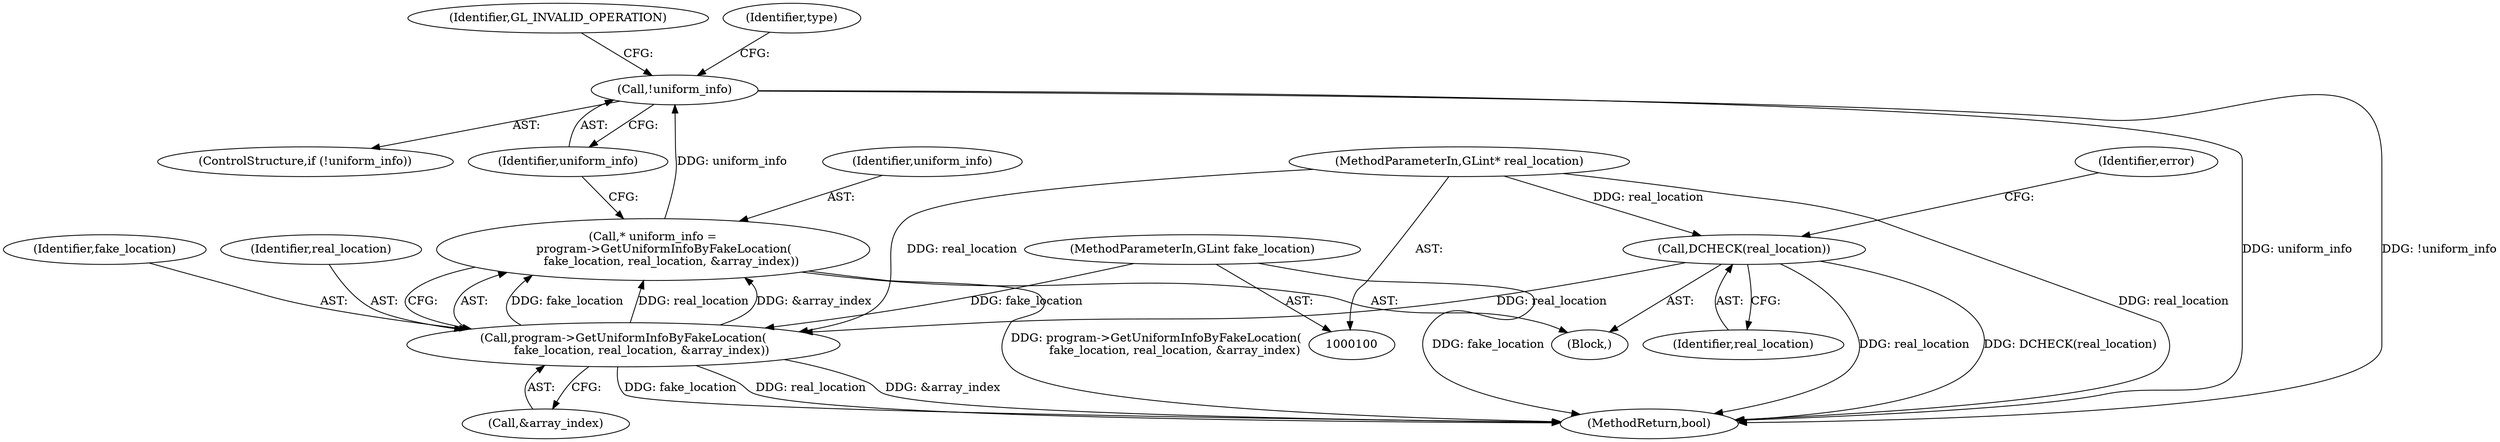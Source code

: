 digraph "0_Chrome_181c7400b2bf50ba02ac77149749fb419b4d4797@pointer" {
"1000183" [label="(Call,!uniform_info)"];
"1000175" [label="(Call,* uniform_info =\n      program->GetUniformInfoByFakeLocation(\n          fake_location, real_location, &array_index))"];
"1000177" [label="(Call,program->GetUniformInfoByFakeLocation(\n          fake_location, real_location, &array_index))"];
"1000102" [label="(MethodParameterIn,GLint fake_location)"];
"1000120" [label="(Call,DCHECK(real_location))"];
"1000106" [label="(MethodParameterIn,GLint* real_location)"];
"1000183" [label="(Call,!uniform_info)"];
"1000182" [label="(ControlStructure,if (!uniform_info))"];
"1000180" [label="(Call,&array_index)"];
"1000176" [label="(Identifier,uniform_info)"];
"1000178" [label="(Identifier,fake_location)"];
"1000179" [label="(Identifier,real_location)"];
"1000175" [label="(Call,* uniform_info =\n      program->GetUniformInfoByFakeLocation(\n          fake_location, real_location, &array_index))"];
"1000111" [label="(Block,)"];
"1000187" [label="(Identifier,GL_INVALID_OPERATION)"];
"1000124" [label="(Identifier,error)"];
"1000120" [label="(Call,DCHECK(real_location))"];
"1000184" [label="(Identifier,uniform_info)"];
"1000106" [label="(MethodParameterIn,GLint* real_location)"];
"1000102" [label="(MethodParameterIn,GLint fake_location)"];
"1000177" [label="(Call,program->GetUniformInfoByFakeLocation(\n          fake_location, real_location, &array_index))"];
"1000121" [label="(Identifier,real_location)"];
"1000239" [label="(MethodReturn,bool)"];
"1000194" [label="(Identifier,type)"];
"1000183" -> "1000182"  [label="AST: "];
"1000183" -> "1000184"  [label="CFG: "];
"1000184" -> "1000183"  [label="AST: "];
"1000187" -> "1000183"  [label="CFG: "];
"1000194" -> "1000183"  [label="CFG: "];
"1000183" -> "1000239"  [label="DDG: uniform_info"];
"1000183" -> "1000239"  [label="DDG: !uniform_info"];
"1000175" -> "1000183"  [label="DDG: uniform_info"];
"1000175" -> "1000111"  [label="AST: "];
"1000175" -> "1000177"  [label="CFG: "];
"1000176" -> "1000175"  [label="AST: "];
"1000177" -> "1000175"  [label="AST: "];
"1000184" -> "1000175"  [label="CFG: "];
"1000175" -> "1000239"  [label="DDG: program->GetUniformInfoByFakeLocation(\n          fake_location, real_location, &array_index)"];
"1000177" -> "1000175"  [label="DDG: fake_location"];
"1000177" -> "1000175"  [label="DDG: real_location"];
"1000177" -> "1000175"  [label="DDG: &array_index"];
"1000177" -> "1000180"  [label="CFG: "];
"1000178" -> "1000177"  [label="AST: "];
"1000179" -> "1000177"  [label="AST: "];
"1000180" -> "1000177"  [label="AST: "];
"1000177" -> "1000239"  [label="DDG: fake_location"];
"1000177" -> "1000239"  [label="DDG: real_location"];
"1000177" -> "1000239"  [label="DDG: &array_index"];
"1000102" -> "1000177"  [label="DDG: fake_location"];
"1000120" -> "1000177"  [label="DDG: real_location"];
"1000106" -> "1000177"  [label="DDG: real_location"];
"1000102" -> "1000100"  [label="AST: "];
"1000102" -> "1000239"  [label="DDG: fake_location"];
"1000120" -> "1000111"  [label="AST: "];
"1000120" -> "1000121"  [label="CFG: "];
"1000121" -> "1000120"  [label="AST: "];
"1000124" -> "1000120"  [label="CFG: "];
"1000120" -> "1000239"  [label="DDG: real_location"];
"1000120" -> "1000239"  [label="DDG: DCHECK(real_location)"];
"1000106" -> "1000120"  [label="DDG: real_location"];
"1000106" -> "1000100"  [label="AST: "];
"1000106" -> "1000239"  [label="DDG: real_location"];
}

